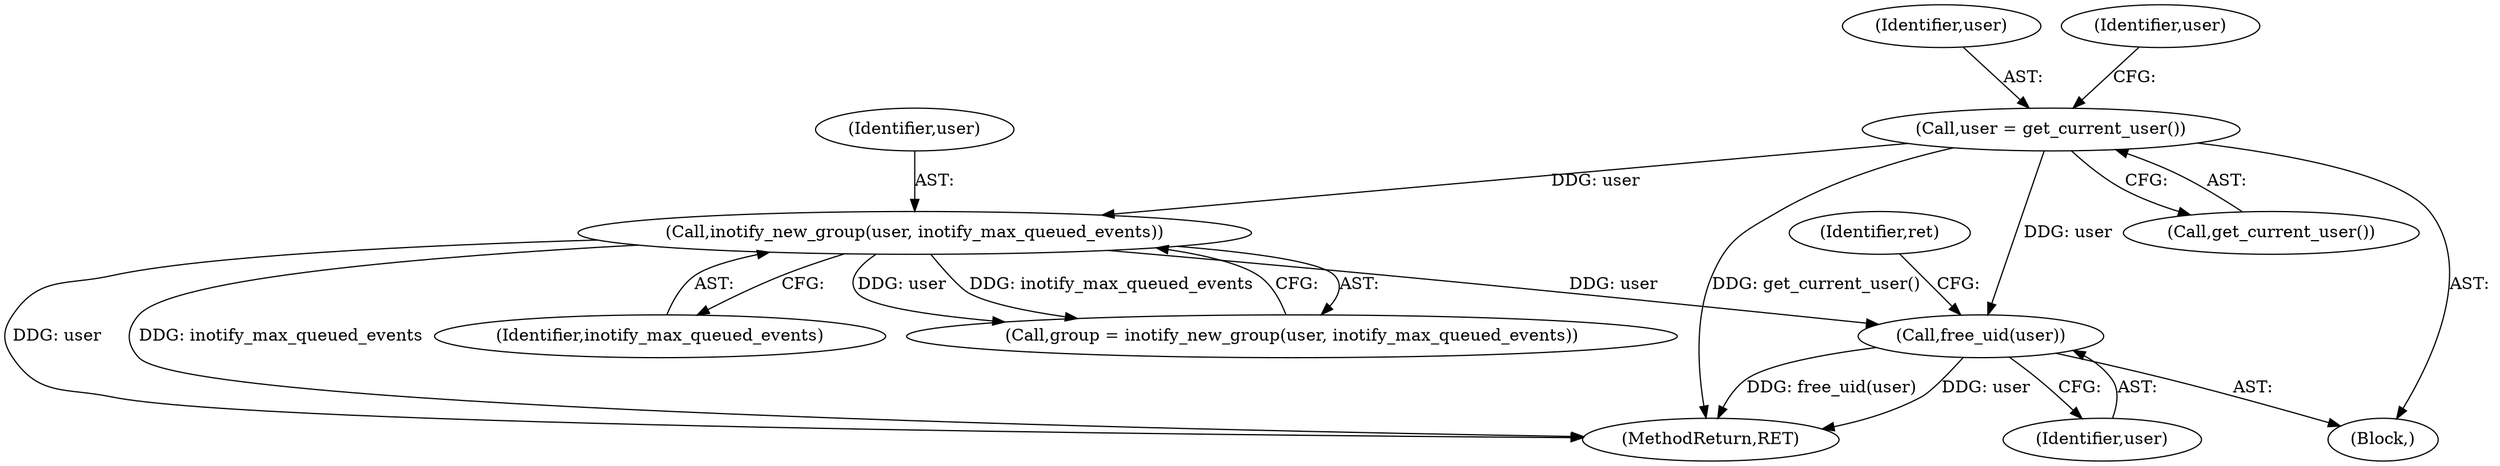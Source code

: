 digraph "1_linux_d0de4dc584ec6aa3b26fffea320a8457827768fc_0@API" {
"1000189" [label="(Call,free_uid(user))"];
"1000128" [label="(Call,user = get_current_user())"];
"1000148" [label="(Call,inotify_new_group(user, inotify_max_queued_events))"];
"1000193" [label="(MethodReturn,RET)"];
"1000150" [label="(Identifier,inotify_max_queued_events)"];
"1000129" [label="(Identifier,user)"];
"1000106" [label="(Block,)"];
"1000130" [label="(Call,get_current_user())"];
"1000146" [label="(Call,group = inotify_new_group(user, inotify_max_queued_events))"];
"1000189" [label="(Call,free_uid(user))"];
"1000128" [label="(Call,user = get_current_user())"];
"1000190" [label="(Identifier,user)"];
"1000192" [label="(Identifier,ret)"];
"1000149" [label="(Identifier,user)"];
"1000148" [label="(Call,inotify_new_group(user, inotify_max_queued_events))"];
"1000137" [label="(Identifier,user)"];
"1000189" -> "1000106"  [label="AST: "];
"1000189" -> "1000190"  [label="CFG: "];
"1000190" -> "1000189"  [label="AST: "];
"1000192" -> "1000189"  [label="CFG: "];
"1000189" -> "1000193"  [label="DDG: user"];
"1000189" -> "1000193"  [label="DDG: free_uid(user)"];
"1000128" -> "1000189"  [label="DDG: user"];
"1000148" -> "1000189"  [label="DDG: user"];
"1000128" -> "1000106"  [label="AST: "];
"1000128" -> "1000130"  [label="CFG: "];
"1000129" -> "1000128"  [label="AST: "];
"1000130" -> "1000128"  [label="AST: "];
"1000137" -> "1000128"  [label="CFG: "];
"1000128" -> "1000193"  [label="DDG: get_current_user()"];
"1000128" -> "1000148"  [label="DDG: user"];
"1000148" -> "1000146"  [label="AST: "];
"1000148" -> "1000150"  [label="CFG: "];
"1000149" -> "1000148"  [label="AST: "];
"1000150" -> "1000148"  [label="AST: "];
"1000146" -> "1000148"  [label="CFG: "];
"1000148" -> "1000193"  [label="DDG: user"];
"1000148" -> "1000193"  [label="DDG: inotify_max_queued_events"];
"1000148" -> "1000146"  [label="DDG: user"];
"1000148" -> "1000146"  [label="DDG: inotify_max_queued_events"];
}
